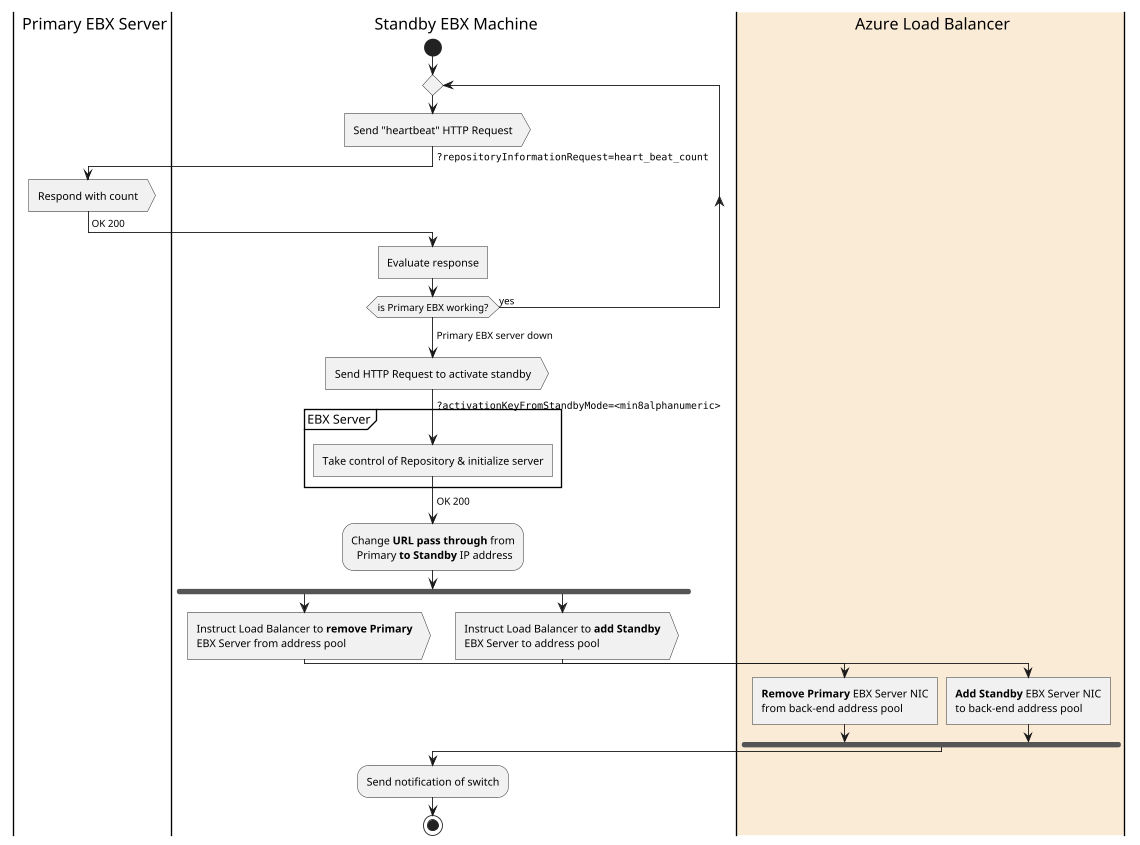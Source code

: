 @startuml
'skinparam handwritten true
'skinparam defaultFontName Segoe Print
scale max 845 height

' Define Swimlanes
|ebx1| Primary EBX Server
|ebx2| Standby EBX Machine
|#AntiqueWhite|loadbalancer| Azure Load Balancer


|ebx2|
start

repeat
 |ebx2|
 :Send "heartbeat" HTTP Request>
 -> ""?repositoryInformationRequest=heart_beat_count"";

 |ebx1|
 :Respond with count>
 -> OK 200;

 |ebx2|
 :Evaluate response]
repeat while (is Primary EBX working?) is (yes)

-> Primary EBX server down;

:Send HTTP Request to activate standby>
-> ""?activationKeyFromStandbyMode=<min8alphanumeric>"";

|ebx2|
partition "EBX Server" {
 :Take control of Repository & initialize server]
 -> OK 200;
}

:Change **URL pass through** from
  Primary **to Standby** IP address;

fork
 :Instruct Load Balancer to **remove Primary**
 EBX Server from address pool>

 |loadbalancer|
 :**Remove Primary** EBX Server NIC
 from back-end address pool]

fork again
 |ebx2|
 :Instruct Load Balancer to **add Standby**
 EBX Server to address pool>

 |loadbalancer|
 :**Add Standby** EBX Server NIC
 to back-end address pool]

end fork

|ebx2|
:Send notification of switch;

stop
@enduml
